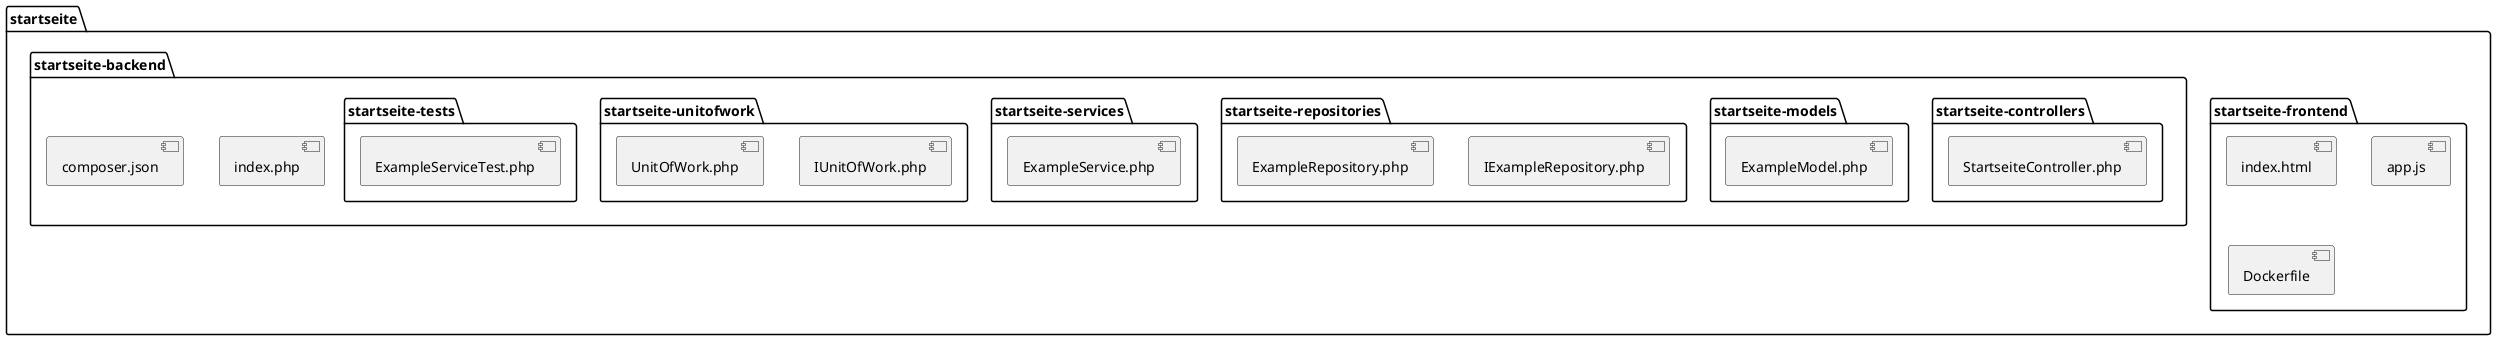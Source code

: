 @startuml
package "startseite" {
  package "startseite-frontend" {
    [index.html]
    [app.js]
    [Dockerfile]
  }
  package "startseite-backend" {
    package "startseite-controllers" {
      [StartseiteController.php]
    }
    package "startseite-models" {
      [ExampleModel.php]
    }
    package "startseite-repositories" {
      [IExampleRepository.php]
      [ExampleRepository.php]
    }
    package "startseite-services" {
      [ExampleService.php]
    }
    package "startseite-unitofwork" {
      [IUnitOfWork.php]
      [UnitOfWork.php]
    }
    package "startseite-tests" {
      [ExampleServiceTest.php]
    }
    [index.php]
    [composer.json]
    [Dockerfile]
  }
}
@enduml